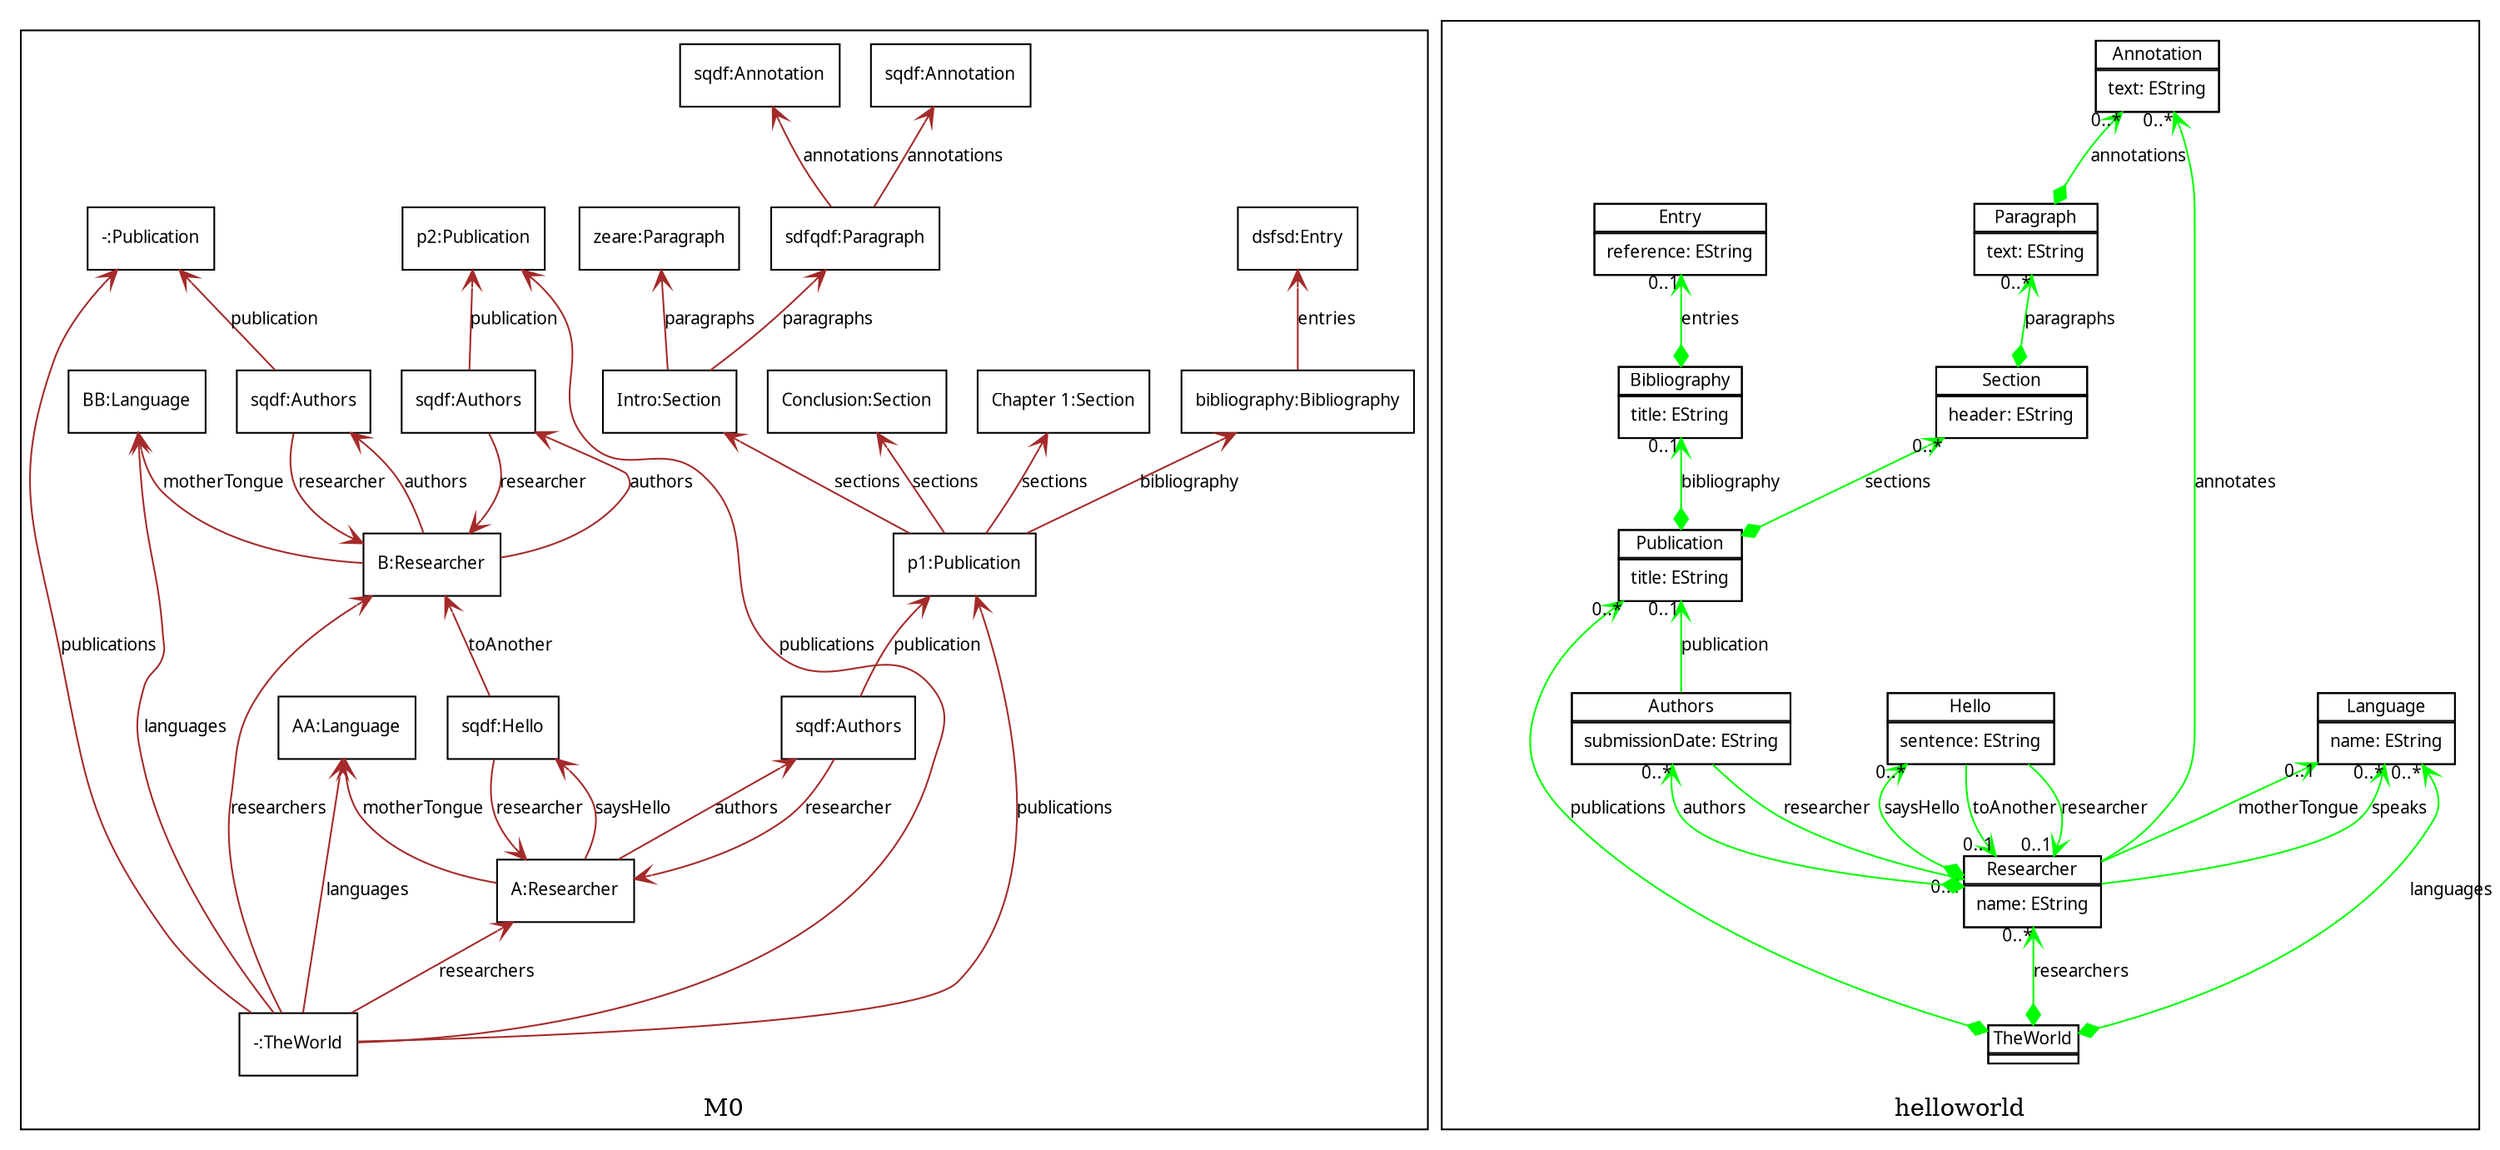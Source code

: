 digraph G { rankdir=BT  overlap = "scale" labelfloat = "true" node [fontname="Verdana", fontsize=10, shape=none] edge [fontname="Verdana", fontsize=10];
subgraph cluster_1 /*start subgraph 3*/{ node [fontname="Verdana",fontsize=10, shape="box" ] label="M0";
id25457790 [  shape="box"  label= "-:TheWorld" ]
id31775739 [  shape="box"  label= "AA:Language" ]
id16594303 [  shape="box"  label= "BB:Language" ]
id29567874 [  shape="box"  label= "A:Researcher" ]
id21549984 [  shape="box"  label= "sqdf:Hello" ]
id2963539 [  shape="box"  label= "B:Researcher" ]
id8003100 [  shape="box"  label= "sqdf:Authors" ]
id10946652 [  shape="box"  label= "p2:Publication" ]
id21943296 [  shape="box"  label= "sqdf:Authors" ]
id1433270 [  shape="box"  label= "-:Publication" ]
id4043299 [  shape="box"  label= "sqdf:Authors" ]
id13424221 [  shape="box"  label= "p1:Publication" ]
id25108427 [  shape="box"  label= "Intro:Section" ]
id14660139 [  shape="box"  label= "zeare:Paragraph" ]
id5493951 [  shape="box"  label= "sdfqdf:Paragraph" ]
id28596532 [  shape="box"  label= "sqdf:Annotation" ]
id7916459 [  shape="box"  label= "sqdf:Annotation" ]
id8611210 [  shape="box"  label= "Conclusion:Section" ]
id8351825 [  shape="box"  label= "Chapter 1:Section" ]
id20055805 [  shape="box"  label= "bibliography:Bibliography" ]
id25749752 [  shape="box"  label= "dsfsd:Entry" ]
}/*end subgraph*/
subgraph cluster_2 /*start subgraph 2*/{ label="ecore";
}/*end subgraph*/
subgraph cluster_6575534 /*start subgraph 1*/{ 
label="helloworld";
id25420041[label=<<TABLE  cellspacing="-1" cellpadding="0" border="0" > <!-- top  --> <TR><TD port="pid25420041"><TABLE bgcolor=".0 .0 1.0" cellspacing="-1" border="1" ><TR><TD>Language</TD></TR>
<TR><TD><TABLE border="0">
<!-- attr 4  --><TR><TD port="pLanguage_name" align="left">name: EString</TD></TR></TABLE></TD></TR>
</TABLE>
</TD></TR></TABLE>>];

id7313359[label=<<TABLE  cellspacing="-1" cellpadding="0" border="0" > <!-- top  --> <TR><TD port="pid7313359"><TABLE bgcolor=".0 .0 1.0" cellspacing="-1" border="1" ><TR><TD>Hello</TD></TR>
<TR><TD><TABLE border="0">
<!-- attr 4  --><TR><TD port="pHello_sentence" align="left">sentence: EString</TD></TR></TABLE></TD></TR>
</TABLE>
</TD></TR></TABLE>>];

id28461256[label=<<TABLE  cellspacing="-1" cellpadding="0" border="0" > <!-- top  --> <TR><TD port="pid28461256"><TABLE bgcolor=".0 .0 1.0" cellspacing="-1" border="1" ><TR><TD>Annotation</TD></TR>
<TR><TD><TABLE border="0">
<!-- attr 4  --><TR><TD port="pAnnotation_text" align="left">text: EString</TD></TR></TABLE></TD></TR>
</TABLE>
</TD></TR></TABLE>>];

id16828278[label=<<TABLE  cellspacing="-1" cellpadding="0" border="0" > <!-- top  --> <TR><TD port="pid16828278"><TABLE bgcolor=".0 .0 1.0" cellspacing="-1" border="1" ><TR><TD>Paragraph</TD></TR>
<TR><TD><TABLE border="0">
<!-- attr 4  --><TR><TD port="pParagraph_text" align="left">text: EString</TD></TR></TABLE></TD></TR>
</TABLE>
</TD></TR></TABLE>>];

id19723987[label=<<TABLE  cellspacing="-1" cellpadding="0" border="0" > <!-- top  --> <TR><TD port="pid19723987"><TABLE bgcolor=".0 .0 1.0" cellspacing="-1" border="1" ><TR><TD>Section</TD></TR>
<TR><TD><TABLE border="0">
<!-- attr 4  --><TR><TD port="pSection_header" align="left">header: EString</TD></TR></TABLE></TD></TR>
</TABLE>
</TD></TR></TABLE>>];

id6162159[label=<<TABLE  cellspacing="-1" cellpadding="0" border="0" > <!-- top  --> <TR><TD port="pid6162159"><TABLE bgcolor=".0 .0 1.0" cellspacing="-1" border="1" ><TR><TD>Entry</TD></TR>
<TR><TD><TABLE border="0">
<!-- attr 4  --><TR><TD port="pEntry_reference" align="left">reference: EString</TD></TR></TABLE></TD></TR>
</TABLE>
</TD></TR></TABLE>>];

id29909270[label=<<TABLE  cellspacing="-1" cellpadding="0" border="0" > <!-- top  --> <TR><TD port="pid29909270"><TABLE bgcolor=".0 .0 1.0" cellspacing="-1" border="1" ><TR><TD>Bibliography</TD></TR>
<TR><TD><TABLE border="0">
<!-- attr 4  --><TR><TD port="pBibliography_title" align="left">title: EString</TD></TR></TABLE></TD></TR>
</TABLE>
</TD></TR></TABLE>>];

id5742980[label=<<TABLE  cellspacing="-1" cellpadding="0" border="0" > <!-- top  --> <TR><TD port="pid5742980"><TABLE bgcolor=".0 .0 1.0" cellspacing="-1" border="1" ><TR><TD>Publication</TD></TR>
<TR><TD><TABLE border="0">
<!-- attr 4  --><TR><TD port="pPublication_title" align="left">title: EString</TD></TR></TABLE></TD></TR>
</TABLE>
</TD></TR></TABLE>>];

id2561149[label=<<TABLE  cellspacing="-1" cellpadding="0" border="0" > <!-- top  --> <TR><TD port="pid2561149"><TABLE bgcolor=".0 .0 1.0" cellspacing="-1" border="1" ><TR><TD>Authors</TD></TR>
<TR><TD><TABLE border="0">
<!-- attr 4  --><TR><TD port="pAuthors_submissionDate" align="left">submissionDate: EString</TD></TR></TABLE></TD></TR>
</TABLE>
</TD></TR></TABLE>>];

id19607627[label=<<TABLE  cellspacing="-1" cellpadding="0" border="0" > <!-- top  --> <TR><TD port="pid19607627"><TABLE bgcolor=".0 .0 1.0" cellspacing="-1" border="1" ><TR><TD>Researcher</TD></TR>
<TR><TD><TABLE border="0">
<!-- attr 4  --><TR><TD port="pResearcher_name" align="left">name: EString</TD></TR></TABLE></TD></TR>
</TABLE>
</TD></TR></TABLE>>];

id19945951[label=<<TABLE  cellspacing="-1" cellpadding="0" border="0" > <!-- top  --> <TR><TD port="pid19945951"><TABLE bgcolor=".0 .0 1.0" cellspacing="-1" border="1" ><TR><TD>TheWorld</TD></TR>
<TR><TD></TD></TR></TABLE>
</TD></TR></TABLE>>];

}/*end subgraph*/
/*ecoreEdges*/

id19945951:pid19945951 -> id25420041:pid25420041 [color=green,dir=both,arrowtail=diamond,arrowhead=vee,headlabel="0..*",label="languages"];
id7313359:pid7313359 -> id19607627:pid19607627 [color=green,arrowhead=vee,headlabel="0..1",label="toAnother"];
id7313359:pid7313359 -> id19607627:pid19607627 [color=green,arrowhead=vee,headlabel="0..1",label="researcher"];
id19607627:pid19607627 -> id7313359:pid7313359 [color=green,dir=both,arrowtail=diamond,arrowhead=vee,headlabel="0..*",label="saysHello"];
id19607627:pid19607627 -> id25420041:pid25420041 [color=green,arrowhead=vee,headlabel="0..1",label="motherTongue"];
id19607627:pid19607627 -> id25420041:pid25420041 [color=green,arrowhead=vee,headlabel="0..*",label="speaks"];
id16828278:pid16828278 -> id28461256:pid28461256 [color=green,dir=both,arrowtail=diamond,arrowhead=vee,headlabel="0..*",label="annotations"];
id19723987:pid19723987 -> id16828278:pid16828278 [color=green,dir=both,arrowtail=diamond,arrowhead=vee,headlabel="0..*",label="paragraphs"];
id5742980:pid5742980 -> id19723987:pid19723987 [color=green,dir=both,arrowtail=diamond,arrowhead=vee,headlabel="0..*",label="sections"];
id29909270:pid29909270 -> id6162159:pid6162159 [color=green,dir=both,arrowtail=diamond,arrowhead=vee,headlabel="0..1",label="entries"];
id5742980:pid5742980 -> id29909270:pid29909270 [color=green,dir=both,arrowtail=diamond,arrowhead=vee,headlabel="0..1",label="bibliography"];
id2561149:pid2561149 -> id5742980:pid5742980 [color=green,arrowhead=vee,headlabel="0..1",label="publication"];
id2561149:pid2561149 -> id19607627:pid19607627 [color=green,arrowhead=vee,headlabel="0..1",label="researcher"];
id19607627:pid19607627 -> id2561149:pid2561149 [color=green,dir=both,arrowtail=diamond,arrowhead=vee,headlabel="0..*",label="authors"];
id19607627:pid19607627 -> id28461256:pid28461256 [color=green,arrowhead=vee,headlabel="0..*",label="annotates"];
id19945951:pid19945951 -> id19607627:pid19607627 [color=green,dir=both,arrowtail=diamond,arrowhead=vee,headlabel="0..*",label="researchers"];
id19945951:pid19945951 -> id5742980:pid5742980 [color=green,dir=both,arrowtail=diamond,arrowhead=vee,headlabel="0..*",label="publications"];
/*m0edges*/

id25457790 -> id31775739 [color=brown,arrowhead="vee",arrowsize="1" ,label="languages"];
id25457790 -> id16594303 [color=brown,arrowhead="vee",arrowsize="1" ,label="languages"];
id25457790 -> id29567874 [color=brown,arrowhead="vee",arrowsize="1" ,label="researchers"];
id29567874 -> id21549984 [color=brown,arrowhead="vee",arrowsize="1" ,label="saysHello"];
id21549984 -> id2963539 [color=brown,arrowhead="vee",arrowsize="1" ,label="toAnother"];
id2963539 -> id16594303 [color=brown,arrowhead="vee",arrowsize="1" ,label="motherTongue"];
id2963539 -> id8003100 [color=brown,arrowhead="vee",arrowsize="1" ,label="authors"];
id8003100 -> id10946652 [color=brown,arrowhead="vee",arrowsize="1" ,label="publication"];
id8003100 -> id2963539 [color=brown,arrowhead="vee",arrowsize="1" ,label="researcher"];
id2963539 -> id21943296 [color=brown,arrowhead="vee",arrowsize="1" ,label="authors"];
id21943296 -> id1433270 [color=brown,arrowhead="vee",arrowsize="1" ,label="publication"];
id21943296 -> id2963539 [color=brown,arrowhead="vee",arrowsize="1" ,label="researcher"];
id21549984 -> id29567874 [color=brown,arrowhead="vee",arrowsize="1" ,label="researcher"];
id29567874 -> id31775739 [color=brown,arrowhead="vee",arrowsize="1" ,label="motherTongue"];
id29567874 -> id4043299 [color=brown,arrowhead="vee",arrowsize="1" ,label="authors"];
id4043299 -> id13424221 [color=brown,arrowhead="vee",arrowsize="1" ,label="publication"];
id13424221 -> id25108427 [color=brown,arrowhead="vee",arrowsize="1" ,label="sections"];
id25108427 -> id14660139 [color=brown,arrowhead="vee",arrowsize="1" ,label="paragraphs"];
id25108427 -> id5493951 [color=brown,arrowhead="vee",arrowsize="1" ,label="paragraphs"];
id5493951 -> id28596532 [color=brown,arrowhead="vee",arrowsize="1" ,label="annotations"];
id5493951 -> id7916459 [color=brown,arrowhead="vee",arrowsize="1" ,label="annotations"];
id13424221 -> id8611210 [color=brown,arrowhead="vee",arrowsize="1" ,label="sections"];
id13424221 -> id8351825 [color=brown,arrowhead="vee",arrowsize="1" ,label="sections"];
id13424221 -> id20055805 [color=brown,arrowhead="vee",arrowsize="1" ,label="bibliography"];
id20055805 -> id25749752 [color=brown,arrowhead="vee",arrowsize="1" ,label="entries"];
id4043299 -> id29567874 [color=brown,arrowhead="vee",arrowsize="1" ,label="researcher"];
id25457790 -> id2963539 [color=brown,arrowhead="vee",arrowsize="1" ,label="researchers"];
id25457790 -> id13424221 [color=brown,arrowhead="vee",arrowsize="1" ,label="publications"];
id25457790 -> id10946652 [color=brown,arrowhead="vee",arrowsize="1" ,label="publications"];
id25457790 -> id1433270 [color=brown,arrowhead="vee",arrowsize="1" ,label="publications"];
/*edges*/

}/*end graph*/
